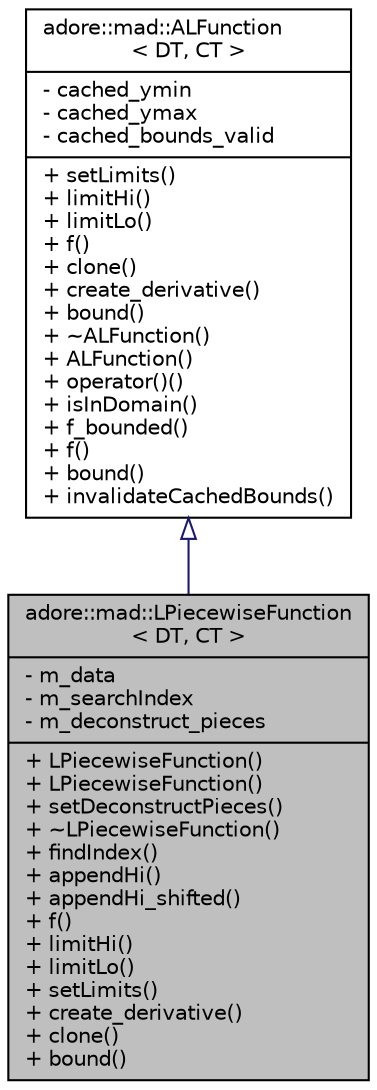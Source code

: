 digraph "adore::mad::LPiecewiseFunction&lt; DT, CT &gt;"
{
 // LATEX_PDF_SIZE
  edge [fontname="Helvetica",fontsize="10",labelfontname="Helvetica",labelfontsize="10"];
  node [fontname="Helvetica",fontsize="10",shape=record];
  Node1 [label="{adore::mad::LPiecewiseFunction\l\< DT, CT \>\n|- m_data\l- m_searchIndex\l- m_deconstruct_pieces\l|+ LPiecewiseFunction()\l+ LPiecewiseFunction()\l+ setDeconstructPieces()\l+ ~LPiecewiseFunction()\l+ findIndex()\l+ appendHi()\l+ appendHi_shifted()\l+ f()\l+ limitHi()\l+ limitLo()\l+ setLimits()\l+ create_derivative()\l+ clone()\l+ bound()\l}",height=0.2,width=0.4,color="black", fillcolor="grey75", style="filled", fontcolor="black",tooltip=" "];
  Node2 -> Node1 [dir="back",color="midnightblue",fontsize="10",style="solid",arrowtail="onormal",fontname="Helvetica"];
  Node2 [label="{adore::mad::ALFunction\l\< DT, CT \>\n|- cached_ymin\l- cached_ymax\l- cached_bounds_valid\l|+ setLimits()\l+ limitHi()\l+ limitLo()\l+ f()\l+ clone()\l+ create_derivative()\l+ bound()\l+ ~ALFunction()\l+ ALFunction()\l+ operator()()\l+ isInDomain()\l+ f_bounded()\l+ f()\l+ bound()\l+ invalidateCachedBounds()\l}",height=0.2,width=0.4,color="black", fillcolor="white", style="filled",URL="$classadore_1_1mad_1_1ALFunction.html",tooltip=" "];
}
